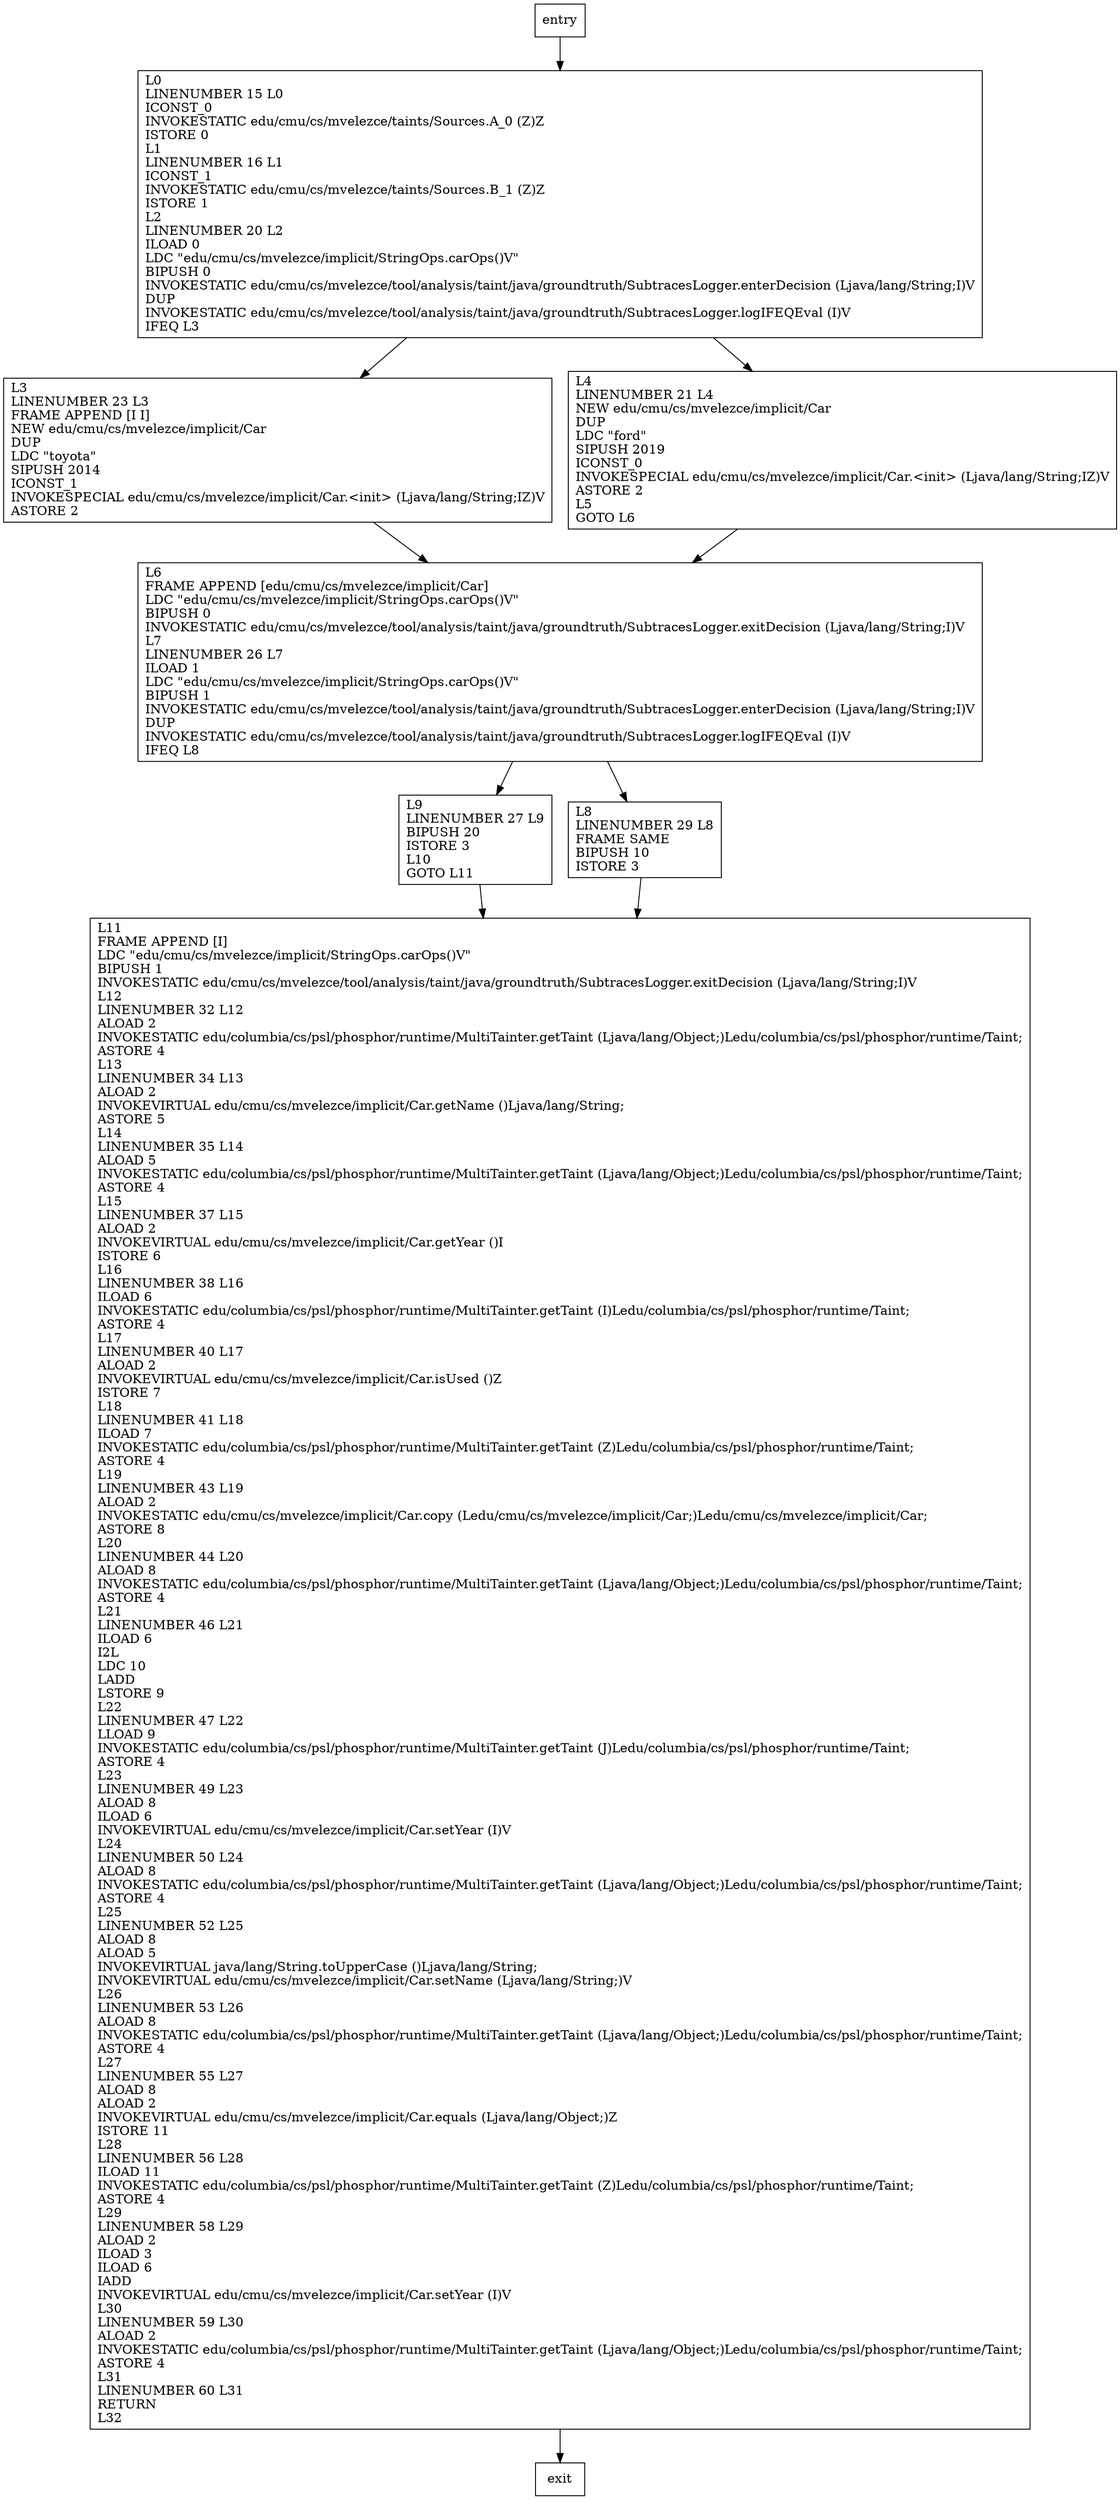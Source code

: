 digraph carOps {
node [shape=record];
230973673 [label="L3\lLINENUMBER 23 L3\lFRAME APPEND [I I]\lNEW edu/cmu/cs/mvelezce/implicit/Car\lDUP\lLDC \"toyota\"\lSIPUSH 2014\lICONST_1\lINVOKESPECIAL edu/cmu/cs/mvelezce/implicit/Car.\<init\> (Ljava/lang/String;IZ)V\lASTORE 2\l"];
1837781922 [label="L4\lLINENUMBER 21 L4\lNEW edu/cmu/cs/mvelezce/implicit/Car\lDUP\lLDC \"ford\"\lSIPUSH 2019\lICONST_0\lINVOKESPECIAL edu/cmu/cs/mvelezce/implicit/Car.\<init\> (Ljava/lang/String;IZ)V\lASTORE 2\lL5\lGOTO L6\l"];
1724437792 [label="L9\lLINENUMBER 27 L9\lBIPUSH 20\lISTORE 3\lL10\lGOTO L11\l"];
610478722 [label="L6\lFRAME APPEND [edu/cmu/cs/mvelezce/implicit/Car]\lLDC \"edu/cmu/cs/mvelezce/implicit/StringOps.carOps()V\"\lBIPUSH 0\lINVOKESTATIC edu/cmu/cs/mvelezce/tool/analysis/taint/java/groundtruth/SubtracesLogger.exitDecision (Ljava/lang/String;I)V\lL7\lLINENUMBER 26 L7\lILOAD 1\lLDC \"edu/cmu/cs/mvelezce/implicit/StringOps.carOps()V\"\lBIPUSH 1\lINVOKESTATIC edu/cmu/cs/mvelezce/tool/analysis/taint/java/groundtruth/SubtracesLogger.enterDecision (Ljava/lang/String;I)V\lDUP\lINVOKESTATIC edu/cmu/cs/mvelezce/tool/analysis/taint/java/groundtruth/SubtracesLogger.logIFEQEval (I)V\lIFEQ L8\l"];
1218787317 [label="L8\lLINENUMBER 29 L8\lFRAME SAME\lBIPUSH 10\lISTORE 3\l"];
1499503896 [label="L11\lFRAME APPEND [I]\lLDC \"edu/cmu/cs/mvelezce/implicit/StringOps.carOps()V\"\lBIPUSH 1\lINVOKESTATIC edu/cmu/cs/mvelezce/tool/analysis/taint/java/groundtruth/SubtracesLogger.exitDecision (Ljava/lang/String;I)V\lL12\lLINENUMBER 32 L12\lALOAD 2\lINVOKESTATIC edu/columbia/cs/psl/phosphor/runtime/MultiTainter.getTaint (Ljava/lang/Object;)Ledu/columbia/cs/psl/phosphor/runtime/Taint;\lASTORE 4\lL13\lLINENUMBER 34 L13\lALOAD 2\lINVOKEVIRTUAL edu/cmu/cs/mvelezce/implicit/Car.getName ()Ljava/lang/String;\lASTORE 5\lL14\lLINENUMBER 35 L14\lALOAD 5\lINVOKESTATIC edu/columbia/cs/psl/phosphor/runtime/MultiTainter.getTaint (Ljava/lang/Object;)Ledu/columbia/cs/psl/phosphor/runtime/Taint;\lASTORE 4\lL15\lLINENUMBER 37 L15\lALOAD 2\lINVOKEVIRTUAL edu/cmu/cs/mvelezce/implicit/Car.getYear ()I\lISTORE 6\lL16\lLINENUMBER 38 L16\lILOAD 6\lINVOKESTATIC edu/columbia/cs/psl/phosphor/runtime/MultiTainter.getTaint (I)Ledu/columbia/cs/psl/phosphor/runtime/Taint;\lASTORE 4\lL17\lLINENUMBER 40 L17\lALOAD 2\lINVOKEVIRTUAL edu/cmu/cs/mvelezce/implicit/Car.isUsed ()Z\lISTORE 7\lL18\lLINENUMBER 41 L18\lILOAD 7\lINVOKESTATIC edu/columbia/cs/psl/phosphor/runtime/MultiTainter.getTaint (Z)Ledu/columbia/cs/psl/phosphor/runtime/Taint;\lASTORE 4\lL19\lLINENUMBER 43 L19\lALOAD 2\lINVOKESTATIC edu/cmu/cs/mvelezce/implicit/Car.copy (Ledu/cmu/cs/mvelezce/implicit/Car;)Ledu/cmu/cs/mvelezce/implicit/Car;\lASTORE 8\lL20\lLINENUMBER 44 L20\lALOAD 8\lINVOKESTATIC edu/columbia/cs/psl/phosphor/runtime/MultiTainter.getTaint (Ljava/lang/Object;)Ledu/columbia/cs/psl/phosphor/runtime/Taint;\lASTORE 4\lL21\lLINENUMBER 46 L21\lILOAD 6\lI2L\lLDC 10\lLADD\lLSTORE 9\lL22\lLINENUMBER 47 L22\lLLOAD 9\lINVOKESTATIC edu/columbia/cs/psl/phosphor/runtime/MultiTainter.getTaint (J)Ledu/columbia/cs/psl/phosphor/runtime/Taint;\lASTORE 4\lL23\lLINENUMBER 49 L23\lALOAD 8\lILOAD 6\lINVOKEVIRTUAL edu/cmu/cs/mvelezce/implicit/Car.setYear (I)V\lL24\lLINENUMBER 50 L24\lALOAD 8\lINVOKESTATIC edu/columbia/cs/psl/phosphor/runtime/MultiTainter.getTaint (Ljava/lang/Object;)Ledu/columbia/cs/psl/phosphor/runtime/Taint;\lASTORE 4\lL25\lLINENUMBER 52 L25\lALOAD 8\lALOAD 5\lINVOKEVIRTUAL java/lang/String.toUpperCase ()Ljava/lang/String;\lINVOKEVIRTUAL edu/cmu/cs/mvelezce/implicit/Car.setName (Ljava/lang/String;)V\lL26\lLINENUMBER 53 L26\lALOAD 8\lINVOKESTATIC edu/columbia/cs/psl/phosphor/runtime/MultiTainter.getTaint (Ljava/lang/Object;)Ledu/columbia/cs/psl/phosphor/runtime/Taint;\lASTORE 4\lL27\lLINENUMBER 55 L27\lALOAD 8\lALOAD 2\lINVOKEVIRTUAL edu/cmu/cs/mvelezce/implicit/Car.equals (Ljava/lang/Object;)Z\lISTORE 11\lL28\lLINENUMBER 56 L28\lILOAD 11\lINVOKESTATIC edu/columbia/cs/psl/phosphor/runtime/MultiTainter.getTaint (Z)Ledu/columbia/cs/psl/phosphor/runtime/Taint;\lASTORE 4\lL29\lLINENUMBER 58 L29\lALOAD 2\lILOAD 3\lILOAD 6\lIADD\lINVOKEVIRTUAL edu/cmu/cs/mvelezce/implicit/Car.setYear (I)V\lL30\lLINENUMBER 59 L30\lALOAD 2\lINVOKESTATIC edu/columbia/cs/psl/phosphor/runtime/MultiTainter.getTaint (Ljava/lang/Object;)Ledu/columbia/cs/psl/phosphor/runtime/Taint;\lASTORE 4\lL31\lLINENUMBER 60 L31\lRETURN\lL32\l"];
1261757400 [label="L0\lLINENUMBER 15 L0\lICONST_0\lINVOKESTATIC edu/cmu/cs/mvelezce/taints/Sources.A_0 (Z)Z\lISTORE 0\lL1\lLINENUMBER 16 L1\lICONST_1\lINVOKESTATIC edu/cmu/cs/mvelezce/taints/Sources.B_1 (Z)Z\lISTORE 1\lL2\lLINENUMBER 20 L2\lILOAD 0\lLDC \"edu/cmu/cs/mvelezce/implicit/StringOps.carOps()V\"\lBIPUSH 0\lINVOKESTATIC edu/cmu/cs/mvelezce/tool/analysis/taint/java/groundtruth/SubtracesLogger.enterDecision (Ljava/lang/String;I)V\lDUP\lINVOKESTATIC edu/cmu/cs/mvelezce/tool/analysis/taint/java/groundtruth/SubtracesLogger.logIFEQEval (I)V\lIFEQ L3\l"];
entry;
exit;
entry -> 1261757400;
230973673 -> 610478722;
1837781922 -> 610478722;
1724437792 -> 1499503896;
610478722 -> 1724437792;
610478722 -> 1218787317;
1218787317 -> 1499503896;
1499503896 -> exit;
1261757400 -> 230973673;
1261757400 -> 1837781922;
}
